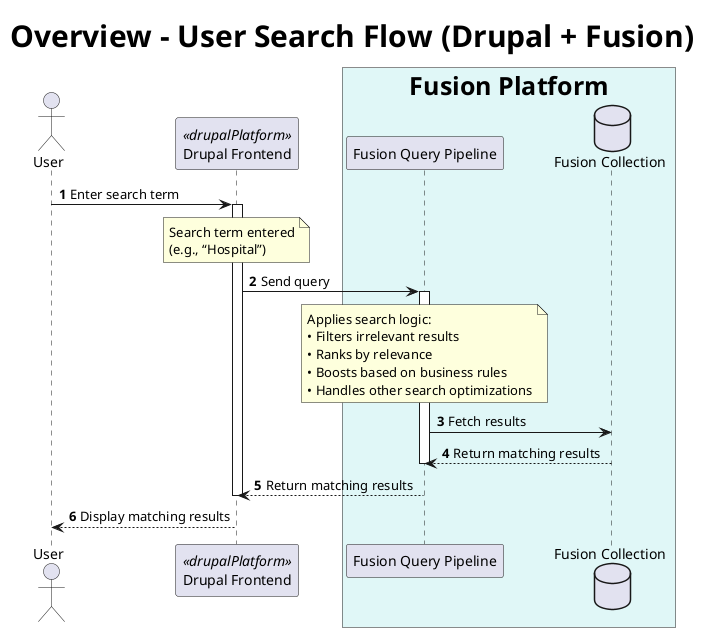 @startuml

/' 
@id: SRCH-000
@file: SRCH-000--overview-user-search-flow.puml
@title: Overview – User Search Flow (Drupal + Fusion)
@type: overview
@description: High-level user-driven search experience from Drupal UI to Fusion results.

📌 Scenario:
1. User enters a search term in the Drupal frontend.
2. Drupal sends the query to Fusion's Query Pipeline via REST API (GET).
3. Fusion Query Pipeline applies ranking, filtering, and business logic.
4. Fusion fetches relevant documents from the Fusion Collection.
5. Results are returned from Fusion to Drupal.
6. Drupal renders and displays the results to the user.

✅ Requirements:
• Use actor for User.
• Use participant for Drupal Frontend, Fusion Query Pipeline, and Fusion Collection.
• Use solid arrows for requests, dotted arrows for responses.
• Use activation/deactivation to show async processing.
• Add notes for ranking/filtering logic.
• Style using <style> block to match diagram standards.
'/

title Overview – User Search Flow (Drupal + Fusion)

<style>
  title {
    FontSize 30
  }
  box {
    FontSize 25
    .drupalPlatform {
      BackgroundColor #F0F0F0
    }
    .fusionPlatform {
      BackgroundColor #E0F7F7
    }
  }
</style>

autonumber

actor User
participant "Drupal Frontend" as DrupalFrontend <<drupalPlatform>>

box "Fusion Platform" <<fusionPlatform>>
  participant "Fusion Query Pipeline" as FusionQueryPipeline
  database "Fusion Collection" as FusionCollection
end box

User -> DrupalFrontend: Enter search term
note over DrupalFrontend: Search term entered\n(e.g., “Hospital”)
activate DrupalFrontend
DrupalFrontend -> FusionQueryPipeline: Send query

note over FusionQueryPipeline
  Applies search logic:
  • Filters irrelevant results
  • Ranks by relevance
  • Boosts based on business rules
  • Handles other search optimizations
end note

activate FusionQueryPipeline
FusionQueryPipeline -> FusionCollection: Fetch results
FusionCollection --> FusionQueryPipeline: Return matching results
deactivate FusionQueryPipeline

FusionQueryPipeline --> DrupalFrontend: Return matching results
deactivate DrupalFrontend
DrupalFrontend --> User: Display matching results

@enduml